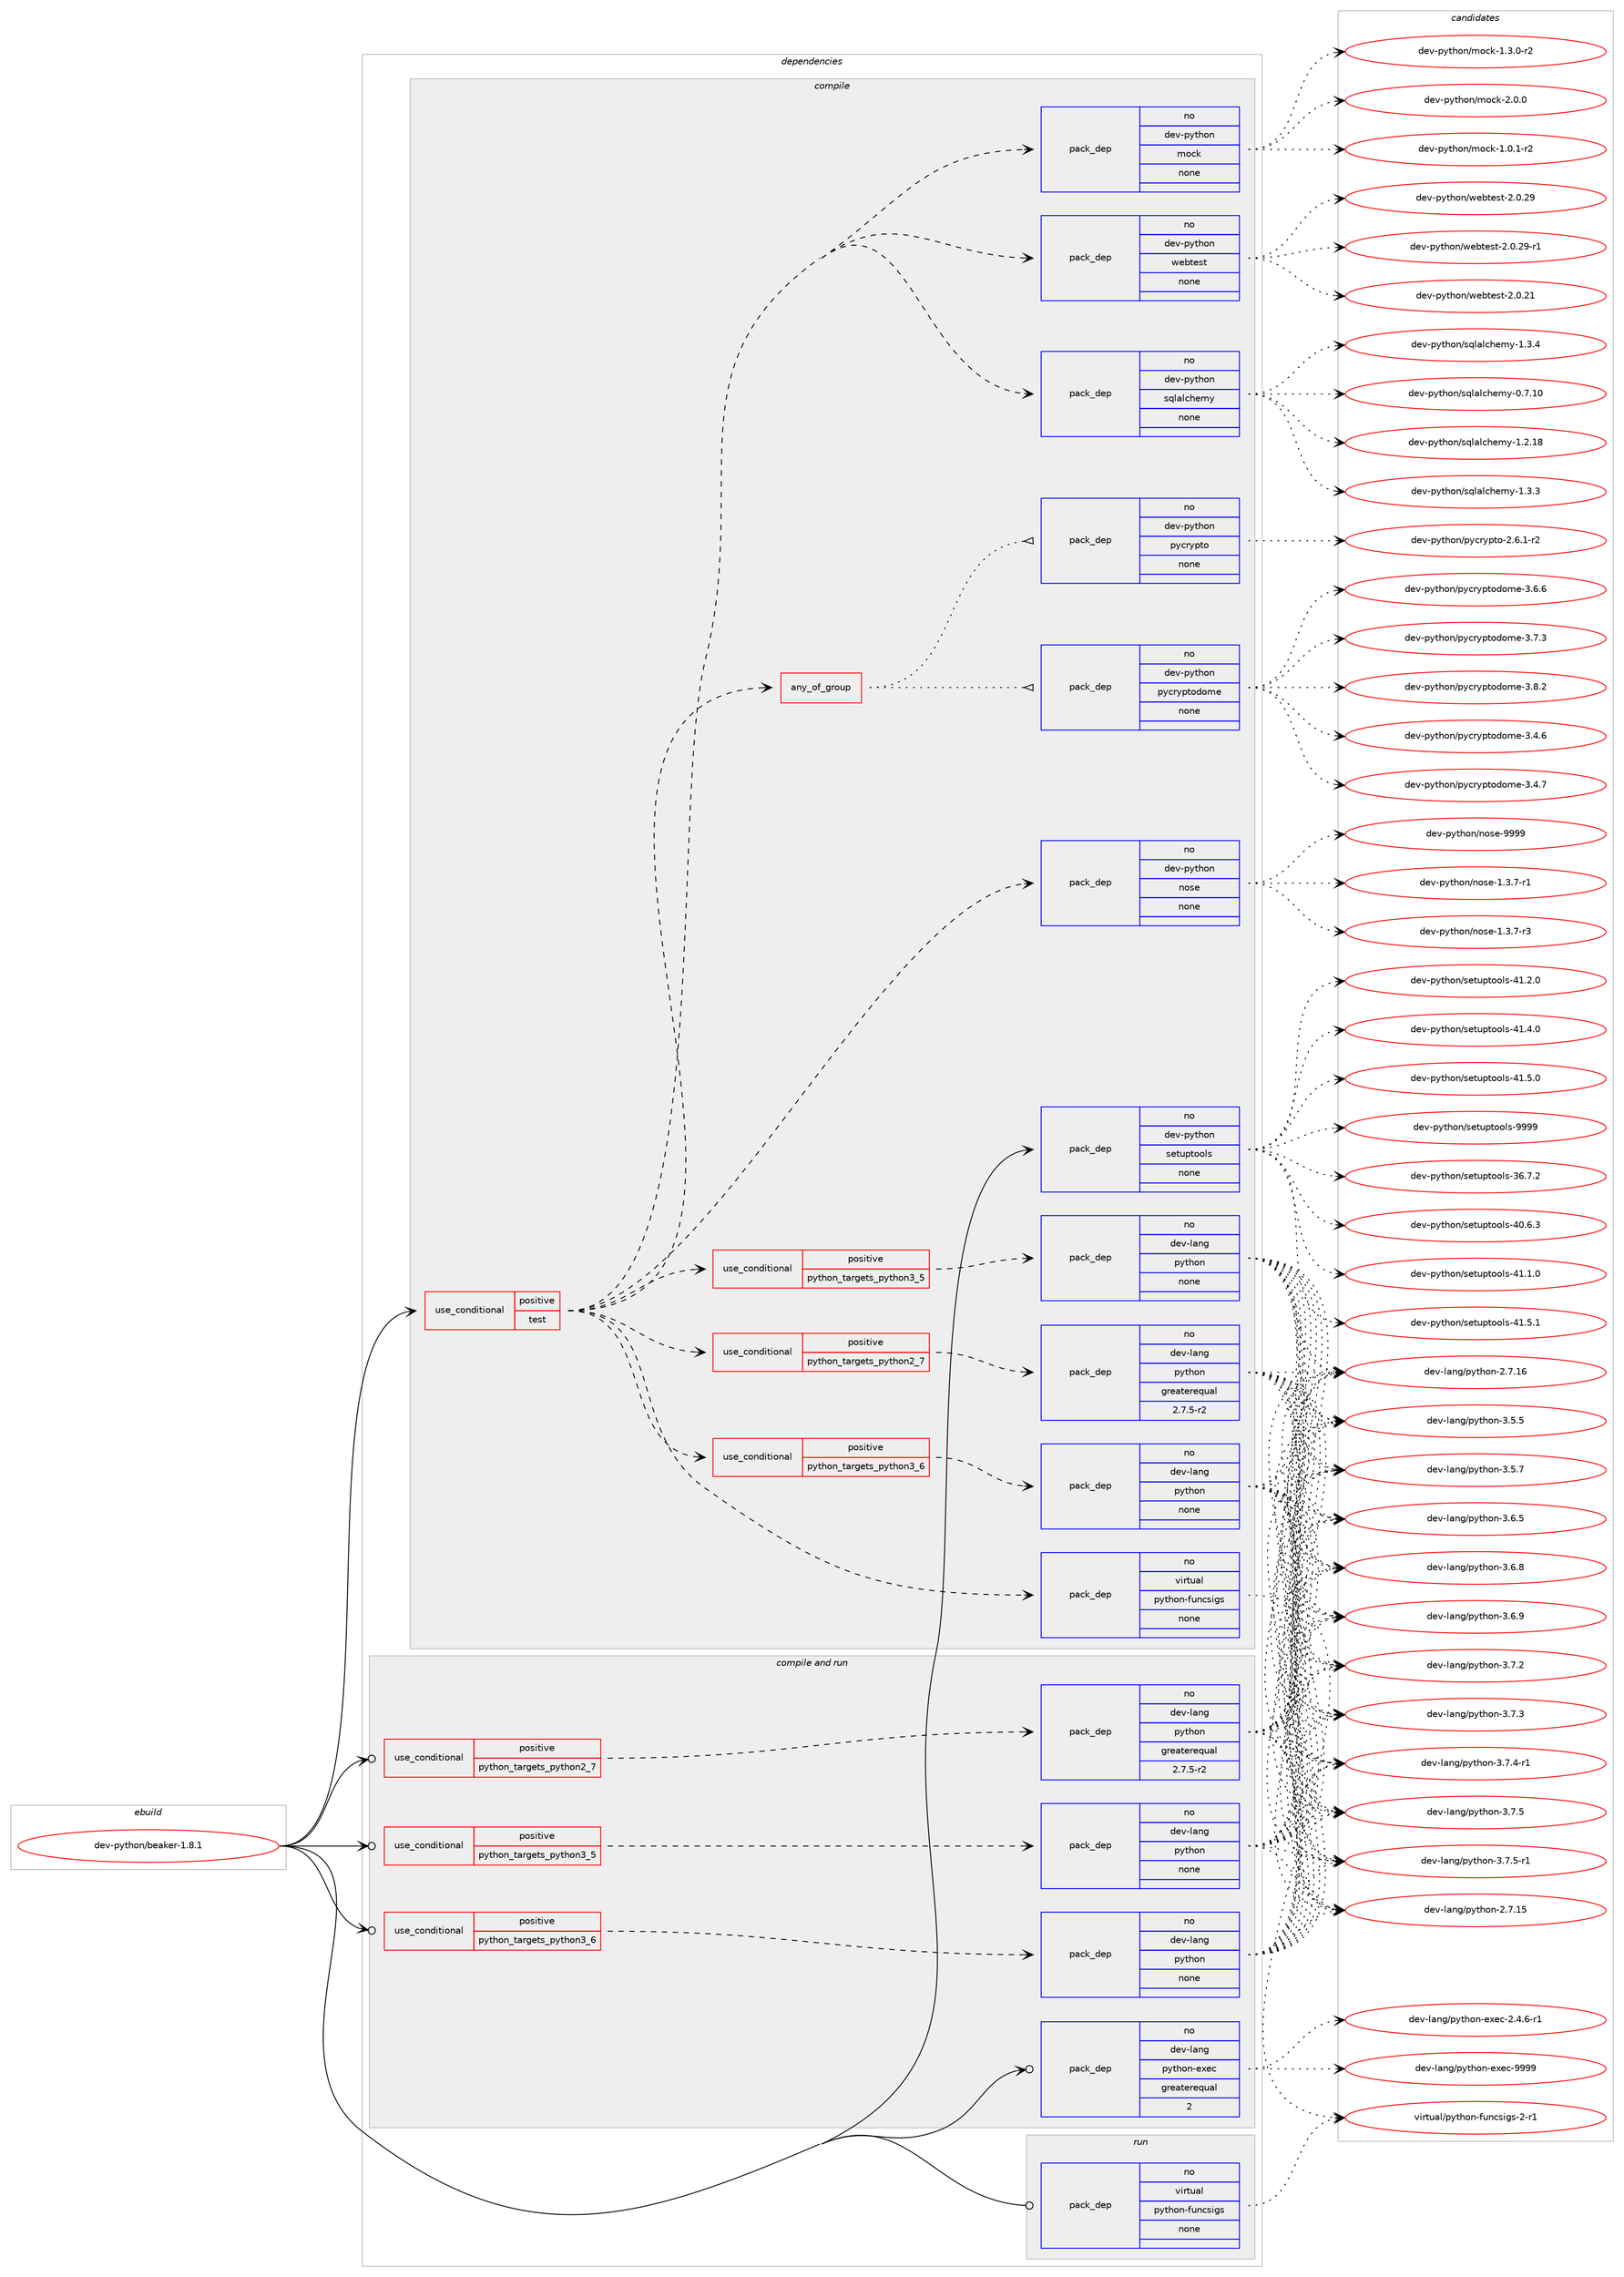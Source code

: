 digraph prolog {

# *************
# Graph options
# *************

newrank=true;
concentrate=true;
compound=true;
graph [rankdir=LR,fontname=Helvetica,fontsize=10,ranksep=1.5];#, ranksep=2.5, nodesep=0.2];
edge  [arrowhead=vee];
node  [fontname=Helvetica,fontsize=10];

# **********
# The ebuild
# **********

subgraph cluster_leftcol {
color=gray;
rank=same;
label=<<i>ebuild</i>>;
id [label="dev-python/beaker-1.8.1", color=red, width=4, href="../dev-python/beaker-1.8.1.svg"];
}

# ****************
# The dependencies
# ****************

subgraph cluster_midcol {
color=gray;
label=<<i>dependencies</i>>;
subgraph cluster_compile {
fillcolor="#eeeeee";
style=filled;
label=<<i>compile</i>>;
subgraph cond136795 {
dependency596487 [label=<<TABLE BORDER="0" CELLBORDER="1" CELLSPACING="0" CELLPADDING="4"><TR><TD ROWSPAN="3" CELLPADDING="10">use_conditional</TD></TR><TR><TD>positive</TD></TR><TR><TD>test</TD></TR></TABLE>>, shape=none, color=red];
subgraph pack447918 {
dependency596488 [label=<<TABLE BORDER="0" CELLBORDER="1" CELLSPACING="0" CELLPADDING="4" WIDTH="220"><TR><TD ROWSPAN="6" CELLPADDING="30">pack_dep</TD></TR><TR><TD WIDTH="110">no</TD></TR><TR><TD>virtual</TD></TR><TR><TD>python-funcsigs</TD></TR><TR><TD>none</TD></TR><TR><TD></TD></TR></TABLE>>, shape=none, color=blue];
}
dependency596487:e -> dependency596488:w [weight=20,style="dashed",arrowhead="vee"];
subgraph cond136796 {
dependency596489 [label=<<TABLE BORDER="0" CELLBORDER="1" CELLSPACING="0" CELLPADDING="4"><TR><TD ROWSPAN="3" CELLPADDING="10">use_conditional</TD></TR><TR><TD>positive</TD></TR><TR><TD>python_targets_python2_7</TD></TR></TABLE>>, shape=none, color=red];
subgraph pack447919 {
dependency596490 [label=<<TABLE BORDER="0" CELLBORDER="1" CELLSPACING="0" CELLPADDING="4" WIDTH="220"><TR><TD ROWSPAN="6" CELLPADDING="30">pack_dep</TD></TR><TR><TD WIDTH="110">no</TD></TR><TR><TD>dev-lang</TD></TR><TR><TD>python</TD></TR><TR><TD>greaterequal</TD></TR><TR><TD>2.7.5-r2</TD></TR></TABLE>>, shape=none, color=blue];
}
dependency596489:e -> dependency596490:w [weight=20,style="dashed",arrowhead="vee"];
}
dependency596487:e -> dependency596489:w [weight=20,style="dashed",arrowhead="vee"];
subgraph cond136797 {
dependency596491 [label=<<TABLE BORDER="0" CELLBORDER="1" CELLSPACING="0" CELLPADDING="4"><TR><TD ROWSPAN="3" CELLPADDING="10">use_conditional</TD></TR><TR><TD>positive</TD></TR><TR><TD>python_targets_python3_5</TD></TR></TABLE>>, shape=none, color=red];
subgraph pack447920 {
dependency596492 [label=<<TABLE BORDER="0" CELLBORDER="1" CELLSPACING="0" CELLPADDING="4" WIDTH="220"><TR><TD ROWSPAN="6" CELLPADDING="30">pack_dep</TD></TR><TR><TD WIDTH="110">no</TD></TR><TR><TD>dev-lang</TD></TR><TR><TD>python</TD></TR><TR><TD>none</TD></TR><TR><TD></TD></TR></TABLE>>, shape=none, color=blue];
}
dependency596491:e -> dependency596492:w [weight=20,style="dashed",arrowhead="vee"];
}
dependency596487:e -> dependency596491:w [weight=20,style="dashed",arrowhead="vee"];
subgraph cond136798 {
dependency596493 [label=<<TABLE BORDER="0" CELLBORDER="1" CELLSPACING="0" CELLPADDING="4"><TR><TD ROWSPAN="3" CELLPADDING="10">use_conditional</TD></TR><TR><TD>positive</TD></TR><TR><TD>python_targets_python3_6</TD></TR></TABLE>>, shape=none, color=red];
subgraph pack447921 {
dependency596494 [label=<<TABLE BORDER="0" CELLBORDER="1" CELLSPACING="0" CELLPADDING="4" WIDTH="220"><TR><TD ROWSPAN="6" CELLPADDING="30">pack_dep</TD></TR><TR><TD WIDTH="110">no</TD></TR><TR><TD>dev-lang</TD></TR><TR><TD>python</TD></TR><TR><TD>none</TD></TR><TR><TD></TD></TR></TABLE>>, shape=none, color=blue];
}
dependency596493:e -> dependency596494:w [weight=20,style="dashed",arrowhead="vee"];
}
dependency596487:e -> dependency596493:w [weight=20,style="dashed",arrowhead="vee"];
subgraph pack447922 {
dependency596495 [label=<<TABLE BORDER="0" CELLBORDER="1" CELLSPACING="0" CELLPADDING="4" WIDTH="220"><TR><TD ROWSPAN="6" CELLPADDING="30">pack_dep</TD></TR><TR><TD WIDTH="110">no</TD></TR><TR><TD>dev-python</TD></TR><TR><TD>mock</TD></TR><TR><TD>none</TD></TR><TR><TD></TD></TR></TABLE>>, shape=none, color=blue];
}
dependency596487:e -> dependency596495:w [weight=20,style="dashed",arrowhead="vee"];
subgraph pack447923 {
dependency596496 [label=<<TABLE BORDER="0" CELLBORDER="1" CELLSPACING="0" CELLPADDING="4" WIDTH="220"><TR><TD ROWSPAN="6" CELLPADDING="30">pack_dep</TD></TR><TR><TD WIDTH="110">no</TD></TR><TR><TD>dev-python</TD></TR><TR><TD>nose</TD></TR><TR><TD>none</TD></TR><TR><TD></TD></TR></TABLE>>, shape=none, color=blue];
}
dependency596487:e -> dependency596496:w [weight=20,style="dashed",arrowhead="vee"];
subgraph any11409 {
dependency596497 [label=<<TABLE BORDER="0" CELLBORDER="1" CELLSPACING="0" CELLPADDING="4"><TR><TD CELLPADDING="10">any_of_group</TD></TR></TABLE>>, shape=none, color=red];subgraph pack447924 {
dependency596498 [label=<<TABLE BORDER="0" CELLBORDER="1" CELLSPACING="0" CELLPADDING="4" WIDTH="220"><TR><TD ROWSPAN="6" CELLPADDING="30">pack_dep</TD></TR><TR><TD WIDTH="110">no</TD></TR><TR><TD>dev-python</TD></TR><TR><TD>pycryptodome</TD></TR><TR><TD>none</TD></TR><TR><TD></TD></TR></TABLE>>, shape=none, color=blue];
}
dependency596497:e -> dependency596498:w [weight=20,style="dotted",arrowhead="oinv"];
subgraph pack447925 {
dependency596499 [label=<<TABLE BORDER="0" CELLBORDER="1" CELLSPACING="0" CELLPADDING="4" WIDTH="220"><TR><TD ROWSPAN="6" CELLPADDING="30">pack_dep</TD></TR><TR><TD WIDTH="110">no</TD></TR><TR><TD>dev-python</TD></TR><TR><TD>pycrypto</TD></TR><TR><TD>none</TD></TR><TR><TD></TD></TR></TABLE>>, shape=none, color=blue];
}
dependency596497:e -> dependency596499:w [weight=20,style="dotted",arrowhead="oinv"];
}
dependency596487:e -> dependency596497:w [weight=20,style="dashed",arrowhead="vee"];
subgraph pack447926 {
dependency596500 [label=<<TABLE BORDER="0" CELLBORDER="1" CELLSPACING="0" CELLPADDING="4" WIDTH="220"><TR><TD ROWSPAN="6" CELLPADDING="30">pack_dep</TD></TR><TR><TD WIDTH="110">no</TD></TR><TR><TD>dev-python</TD></TR><TR><TD>sqlalchemy</TD></TR><TR><TD>none</TD></TR><TR><TD></TD></TR></TABLE>>, shape=none, color=blue];
}
dependency596487:e -> dependency596500:w [weight=20,style="dashed",arrowhead="vee"];
subgraph pack447927 {
dependency596501 [label=<<TABLE BORDER="0" CELLBORDER="1" CELLSPACING="0" CELLPADDING="4" WIDTH="220"><TR><TD ROWSPAN="6" CELLPADDING="30">pack_dep</TD></TR><TR><TD WIDTH="110">no</TD></TR><TR><TD>dev-python</TD></TR><TR><TD>webtest</TD></TR><TR><TD>none</TD></TR><TR><TD></TD></TR></TABLE>>, shape=none, color=blue];
}
dependency596487:e -> dependency596501:w [weight=20,style="dashed",arrowhead="vee"];
}
id:e -> dependency596487:w [weight=20,style="solid",arrowhead="vee"];
subgraph pack447928 {
dependency596502 [label=<<TABLE BORDER="0" CELLBORDER="1" CELLSPACING="0" CELLPADDING="4" WIDTH="220"><TR><TD ROWSPAN="6" CELLPADDING="30">pack_dep</TD></TR><TR><TD WIDTH="110">no</TD></TR><TR><TD>dev-python</TD></TR><TR><TD>setuptools</TD></TR><TR><TD>none</TD></TR><TR><TD></TD></TR></TABLE>>, shape=none, color=blue];
}
id:e -> dependency596502:w [weight=20,style="solid",arrowhead="vee"];
}
subgraph cluster_compileandrun {
fillcolor="#eeeeee";
style=filled;
label=<<i>compile and run</i>>;
subgraph cond136799 {
dependency596503 [label=<<TABLE BORDER="0" CELLBORDER="1" CELLSPACING="0" CELLPADDING="4"><TR><TD ROWSPAN="3" CELLPADDING="10">use_conditional</TD></TR><TR><TD>positive</TD></TR><TR><TD>python_targets_python2_7</TD></TR></TABLE>>, shape=none, color=red];
subgraph pack447929 {
dependency596504 [label=<<TABLE BORDER="0" CELLBORDER="1" CELLSPACING="0" CELLPADDING="4" WIDTH="220"><TR><TD ROWSPAN="6" CELLPADDING="30">pack_dep</TD></TR><TR><TD WIDTH="110">no</TD></TR><TR><TD>dev-lang</TD></TR><TR><TD>python</TD></TR><TR><TD>greaterequal</TD></TR><TR><TD>2.7.5-r2</TD></TR></TABLE>>, shape=none, color=blue];
}
dependency596503:e -> dependency596504:w [weight=20,style="dashed",arrowhead="vee"];
}
id:e -> dependency596503:w [weight=20,style="solid",arrowhead="odotvee"];
subgraph cond136800 {
dependency596505 [label=<<TABLE BORDER="0" CELLBORDER="1" CELLSPACING="0" CELLPADDING="4"><TR><TD ROWSPAN="3" CELLPADDING="10">use_conditional</TD></TR><TR><TD>positive</TD></TR><TR><TD>python_targets_python3_5</TD></TR></TABLE>>, shape=none, color=red];
subgraph pack447930 {
dependency596506 [label=<<TABLE BORDER="0" CELLBORDER="1" CELLSPACING="0" CELLPADDING="4" WIDTH="220"><TR><TD ROWSPAN="6" CELLPADDING="30">pack_dep</TD></TR><TR><TD WIDTH="110">no</TD></TR><TR><TD>dev-lang</TD></TR><TR><TD>python</TD></TR><TR><TD>none</TD></TR><TR><TD></TD></TR></TABLE>>, shape=none, color=blue];
}
dependency596505:e -> dependency596506:w [weight=20,style="dashed",arrowhead="vee"];
}
id:e -> dependency596505:w [weight=20,style="solid",arrowhead="odotvee"];
subgraph cond136801 {
dependency596507 [label=<<TABLE BORDER="0" CELLBORDER="1" CELLSPACING="0" CELLPADDING="4"><TR><TD ROWSPAN="3" CELLPADDING="10">use_conditional</TD></TR><TR><TD>positive</TD></TR><TR><TD>python_targets_python3_6</TD></TR></TABLE>>, shape=none, color=red];
subgraph pack447931 {
dependency596508 [label=<<TABLE BORDER="0" CELLBORDER="1" CELLSPACING="0" CELLPADDING="4" WIDTH="220"><TR><TD ROWSPAN="6" CELLPADDING="30">pack_dep</TD></TR><TR><TD WIDTH="110">no</TD></TR><TR><TD>dev-lang</TD></TR><TR><TD>python</TD></TR><TR><TD>none</TD></TR><TR><TD></TD></TR></TABLE>>, shape=none, color=blue];
}
dependency596507:e -> dependency596508:w [weight=20,style="dashed",arrowhead="vee"];
}
id:e -> dependency596507:w [weight=20,style="solid",arrowhead="odotvee"];
subgraph pack447932 {
dependency596509 [label=<<TABLE BORDER="0" CELLBORDER="1" CELLSPACING="0" CELLPADDING="4" WIDTH="220"><TR><TD ROWSPAN="6" CELLPADDING="30">pack_dep</TD></TR><TR><TD WIDTH="110">no</TD></TR><TR><TD>dev-lang</TD></TR><TR><TD>python-exec</TD></TR><TR><TD>greaterequal</TD></TR><TR><TD>2</TD></TR></TABLE>>, shape=none, color=blue];
}
id:e -> dependency596509:w [weight=20,style="solid",arrowhead="odotvee"];
}
subgraph cluster_run {
fillcolor="#eeeeee";
style=filled;
label=<<i>run</i>>;
subgraph pack447933 {
dependency596510 [label=<<TABLE BORDER="0" CELLBORDER="1" CELLSPACING="0" CELLPADDING="4" WIDTH="220"><TR><TD ROWSPAN="6" CELLPADDING="30">pack_dep</TD></TR><TR><TD WIDTH="110">no</TD></TR><TR><TD>virtual</TD></TR><TR><TD>python-funcsigs</TD></TR><TR><TD>none</TD></TR><TR><TD></TD></TR></TABLE>>, shape=none, color=blue];
}
id:e -> dependency596510:w [weight=20,style="solid",arrowhead="odot"];
}
}

# **************
# The candidates
# **************

subgraph cluster_choices {
rank=same;
color=gray;
label=<<i>candidates</i>>;

subgraph choice447918 {
color=black;
nodesep=1;
choice1181051141161179710847112121116104111110451021171109911510510311545504511449 [label="virtual/python-funcsigs-2-r1", color=red, width=4,href="../virtual/python-funcsigs-2-r1.svg"];
dependency596488:e -> choice1181051141161179710847112121116104111110451021171109911510510311545504511449:w [style=dotted,weight="100"];
}
subgraph choice447919 {
color=black;
nodesep=1;
choice10010111845108971101034711212111610411111045504655464953 [label="dev-lang/python-2.7.15", color=red, width=4,href="../dev-lang/python-2.7.15.svg"];
choice10010111845108971101034711212111610411111045504655464954 [label="dev-lang/python-2.7.16", color=red, width=4,href="../dev-lang/python-2.7.16.svg"];
choice100101118451089711010347112121116104111110455146534653 [label="dev-lang/python-3.5.5", color=red, width=4,href="../dev-lang/python-3.5.5.svg"];
choice100101118451089711010347112121116104111110455146534655 [label="dev-lang/python-3.5.7", color=red, width=4,href="../dev-lang/python-3.5.7.svg"];
choice100101118451089711010347112121116104111110455146544653 [label="dev-lang/python-3.6.5", color=red, width=4,href="../dev-lang/python-3.6.5.svg"];
choice100101118451089711010347112121116104111110455146544656 [label="dev-lang/python-3.6.8", color=red, width=4,href="../dev-lang/python-3.6.8.svg"];
choice100101118451089711010347112121116104111110455146544657 [label="dev-lang/python-3.6.9", color=red, width=4,href="../dev-lang/python-3.6.9.svg"];
choice100101118451089711010347112121116104111110455146554650 [label="dev-lang/python-3.7.2", color=red, width=4,href="../dev-lang/python-3.7.2.svg"];
choice100101118451089711010347112121116104111110455146554651 [label="dev-lang/python-3.7.3", color=red, width=4,href="../dev-lang/python-3.7.3.svg"];
choice1001011184510897110103471121211161041111104551465546524511449 [label="dev-lang/python-3.7.4-r1", color=red, width=4,href="../dev-lang/python-3.7.4-r1.svg"];
choice100101118451089711010347112121116104111110455146554653 [label="dev-lang/python-3.7.5", color=red, width=4,href="../dev-lang/python-3.7.5.svg"];
choice1001011184510897110103471121211161041111104551465546534511449 [label="dev-lang/python-3.7.5-r1", color=red, width=4,href="../dev-lang/python-3.7.5-r1.svg"];
dependency596490:e -> choice10010111845108971101034711212111610411111045504655464953:w [style=dotted,weight="100"];
dependency596490:e -> choice10010111845108971101034711212111610411111045504655464954:w [style=dotted,weight="100"];
dependency596490:e -> choice100101118451089711010347112121116104111110455146534653:w [style=dotted,weight="100"];
dependency596490:e -> choice100101118451089711010347112121116104111110455146534655:w [style=dotted,weight="100"];
dependency596490:e -> choice100101118451089711010347112121116104111110455146544653:w [style=dotted,weight="100"];
dependency596490:e -> choice100101118451089711010347112121116104111110455146544656:w [style=dotted,weight="100"];
dependency596490:e -> choice100101118451089711010347112121116104111110455146544657:w [style=dotted,weight="100"];
dependency596490:e -> choice100101118451089711010347112121116104111110455146554650:w [style=dotted,weight="100"];
dependency596490:e -> choice100101118451089711010347112121116104111110455146554651:w [style=dotted,weight="100"];
dependency596490:e -> choice1001011184510897110103471121211161041111104551465546524511449:w [style=dotted,weight="100"];
dependency596490:e -> choice100101118451089711010347112121116104111110455146554653:w [style=dotted,weight="100"];
dependency596490:e -> choice1001011184510897110103471121211161041111104551465546534511449:w [style=dotted,weight="100"];
}
subgraph choice447920 {
color=black;
nodesep=1;
choice10010111845108971101034711212111610411111045504655464953 [label="dev-lang/python-2.7.15", color=red, width=4,href="../dev-lang/python-2.7.15.svg"];
choice10010111845108971101034711212111610411111045504655464954 [label="dev-lang/python-2.7.16", color=red, width=4,href="../dev-lang/python-2.7.16.svg"];
choice100101118451089711010347112121116104111110455146534653 [label="dev-lang/python-3.5.5", color=red, width=4,href="../dev-lang/python-3.5.5.svg"];
choice100101118451089711010347112121116104111110455146534655 [label="dev-lang/python-3.5.7", color=red, width=4,href="../dev-lang/python-3.5.7.svg"];
choice100101118451089711010347112121116104111110455146544653 [label="dev-lang/python-3.6.5", color=red, width=4,href="../dev-lang/python-3.6.5.svg"];
choice100101118451089711010347112121116104111110455146544656 [label="dev-lang/python-3.6.8", color=red, width=4,href="../dev-lang/python-3.6.8.svg"];
choice100101118451089711010347112121116104111110455146544657 [label="dev-lang/python-3.6.9", color=red, width=4,href="../dev-lang/python-3.6.9.svg"];
choice100101118451089711010347112121116104111110455146554650 [label="dev-lang/python-3.7.2", color=red, width=4,href="../dev-lang/python-3.7.2.svg"];
choice100101118451089711010347112121116104111110455146554651 [label="dev-lang/python-3.7.3", color=red, width=4,href="../dev-lang/python-3.7.3.svg"];
choice1001011184510897110103471121211161041111104551465546524511449 [label="dev-lang/python-3.7.4-r1", color=red, width=4,href="../dev-lang/python-3.7.4-r1.svg"];
choice100101118451089711010347112121116104111110455146554653 [label="dev-lang/python-3.7.5", color=red, width=4,href="../dev-lang/python-3.7.5.svg"];
choice1001011184510897110103471121211161041111104551465546534511449 [label="dev-lang/python-3.7.5-r1", color=red, width=4,href="../dev-lang/python-3.7.5-r1.svg"];
dependency596492:e -> choice10010111845108971101034711212111610411111045504655464953:w [style=dotted,weight="100"];
dependency596492:e -> choice10010111845108971101034711212111610411111045504655464954:w [style=dotted,weight="100"];
dependency596492:e -> choice100101118451089711010347112121116104111110455146534653:w [style=dotted,weight="100"];
dependency596492:e -> choice100101118451089711010347112121116104111110455146534655:w [style=dotted,weight="100"];
dependency596492:e -> choice100101118451089711010347112121116104111110455146544653:w [style=dotted,weight="100"];
dependency596492:e -> choice100101118451089711010347112121116104111110455146544656:w [style=dotted,weight="100"];
dependency596492:e -> choice100101118451089711010347112121116104111110455146544657:w [style=dotted,weight="100"];
dependency596492:e -> choice100101118451089711010347112121116104111110455146554650:w [style=dotted,weight="100"];
dependency596492:e -> choice100101118451089711010347112121116104111110455146554651:w [style=dotted,weight="100"];
dependency596492:e -> choice1001011184510897110103471121211161041111104551465546524511449:w [style=dotted,weight="100"];
dependency596492:e -> choice100101118451089711010347112121116104111110455146554653:w [style=dotted,weight="100"];
dependency596492:e -> choice1001011184510897110103471121211161041111104551465546534511449:w [style=dotted,weight="100"];
}
subgraph choice447921 {
color=black;
nodesep=1;
choice10010111845108971101034711212111610411111045504655464953 [label="dev-lang/python-2.7.15", color=red, width=4,href="../dev-lang/python-2.7.15.svg"];
choice10010111845108971101034711212111610411111045504655464954 [label="dev-lang/python-2.7.16", color=red, width=4,href="../dev-lang/python-2.7.16.svg"];
choice100101118451089711010347112121116104111110455146534653 [label="dev-lang/python-3.5.5", color=red, width=4,href="../dev-lang/python-3.5.5.svg"];
choice100101118451089711010347112121116104111110455146534655 [label="dev-lang/python-3.5.7", color=red, width=4,href="../dev-lang/python-3.5.7.svg"];
choice100101118451089711010347112121116104111110455146544653 [label="dev-lang/python-3.6.5", color=red, width=4,href="../dev-lang/python-3.6.5.svg"];
choice100101118451089711010347112121116104111110455146544656 [label="dev-lang/python-3.6.8", color=red, width=4,href="../dev-lang/python-3.6.8.svg"];
choice100101118451089711010347112121116104111110455146544657 [label="dev-lang/python-3.6.9", color=red, width=4,href="../dev-lang/python-3.6.9.svg"];
choice100101118451089711010347112121116104111110455146554650 [label="dev-lang/python-3.7.2", color=red, width=4,href="../dev-lang/python-3.7.2.svg"];
choice100101118451089711010347112121116104111110455146554651 [label="dev-lang/python-3.7.3", color=red, width=4,href="../dev-lang/python-3.7.3.svg"];
choice1001011184510897110103471121211161041111104551465546524511449 [label="dev-lang/python-3.7.4-r1", color=red, width=4,href="../dev-lang/python-3.7.4-r1.svg"];
choice100101118451089711010347112121116104111110455146554653 [label="dev-lang/python-3.7.5", color=red, width=4,href="../dev-lang/python-3.7.5.svg"];
choice1001011184510897110103471121211161041111104551465546534511449 [label="dev-lang/python-3.7.5-r1", color=red, width=4,href="../dev-lang/python-3.7.5-r1.svg"];
dependency596494:e -> choice10010111845108971101034711212111610411111045504655464953:w [style=dotted,weight="100"];
dependency596494:e -> choice10010111845108971101034711212111610411111045504655464954:w [style=dotted,weight="100"];
dependency596494:e -> choice100101118451089711010347112121116104111110455146534653:w [style=dotted,weight="100"];
dependency596494:e -> choice100101118451089711010347112121116104111110455146534655:w [style=dotted,weight="100"];
dependency596494:e -> choice100101118451089711010347112121116104111110455146544653:w [style=dotted,weight="100"];
dependency596494:e -> choice100101118451089711010347112121116104111110455146544656:w [style=dotted,weight="100"];
dependency596494:e -> choice100101118451089711010347112121116104111110455146544657:w [style=dotted,weight="100"];
dependency596494:e -> choice100101118451089711010347112121116104111110455146554650:w [style=dotted,weight="100"];
dependency596494:e -> choice100101118451089711010347112121116104111110455146554651:w [style=dotted,weight="100"];
dependency596494:e -> choice1001011184510897110103471121211161041111104551465546524511449:w [style=dotted,weight="100"];
dependency596494:e -> choice100101118451089711010347112121116104111110455146554653:w [style=dotted,weight="100"];
dependency596494:e -> choice1001011184510897110103471121211161041111104551465546534511449:w [style=dotted,weight="100"];
}
subgraph choice447922 {
color=black;
nodesep=1;
choice1001011184511212111610411111047109111991074549464846494511450 [label="dev-python/mock-1.0.1-r2", color=red, width=4,href="../dev-python/mock-1.0.1-r2.svg"];
choice1001011184511212111610411111047109111991074549465146484511450 [label="dev-python/mock-1.3.0-r2", color=red, width=4,href="../dev-python/mock-1.3.0-r2.svg"];
choice100101118451121211161041111104710911199107455046484648 [label="dev-python/mock-2.0.0", color=red, width=4,href="../dev-python/mock-2.0.0.svg"];
dependency596495:e -> choice1001011184511212111610411111047109111991074549464846494511450:w [style=dotted,weight="100"];
dependency596495:e -> choice1001011184511212111610411111047109111991074549465146484511450:w [style=dotted,weight="100"];
dependency596495:e -> choice100101118451121211161041111104710911199107455046484648:w [style=dotted,weight="100"];
}
subgraph choice447923 {
color=black;
nodesep=1;
choice10010111845112121116104111110471101111151014549465146554511449 [label="dev-python/nose-1.3.7-r1", color=red, width=4,href="../dev-python/nose-1.3.7-r1.svg"];
choice10010111845112121116104111110471101111151014549465146554511451 [label="dev-python/nose-1.3.7-r3", color=red, width=4,href="../dev-python/nose-1.3.7-r3.svg"];
choice10010111845112121116104111110471101111151014557575757 [label="dev-python/nose-9999", color=red, width=4,href="../dev-python/nose-9999.svg"];
dependency596496:e -> choice10010111845112121116104111110471101111151014549465146554511449:w [style=dotted,weight="100"];
dependency596496:e -> choice10010111845112121116104111110471101111151014549465146554511451:w [style=dotted,weight="100"];
dependency596496:e -> choice10010111845112121116104111110471101111151014557575757:w [style=dotted,weight="100"];
}
subgraph choice447924 {
color=black;
nodesep=1;
choice100101118451121211161041111104711212199114121112116111100111109101455146524654 [label="dev-python/pycryptodome-3.4.6", color=red, width=4,href="../dev-python/pycryptodome-3.4.6.svg"];
choice100101118451121211161041111104711212199114121112116111100111109101455146524655 [label="dev-python/pycryptodome-3.4.7", color=red, width=4,href="../dev-python/pycryptodome-3.4.7.svg"];
choice100101118451121211161041111104711212199114121112116111100111109101455146544654 [label="dev-python/pycryptodome-3.6.6", color=red, width=4,href="../dev-python/pycryptodome-3.6.6.svg"];
choice100101118451121211161041111104711212199114121112116111100111109101455146554651 [label="dev-python/pycryptodome-3.7.3", color=red, width=4,href="../dev-python/pycryptodome-3.7.3.svg"];
choice100101118451121211161041111104711212199114121112116111100111109101455146564650 [label="dev-python/pycryptodome-3.8.2", color=red, width=4,href="../dev-python/pycryptodome-3.8.2.svg"];
dependency596498:e -> choice100101118451121211161041111104711212199114121112116111100111109101455146524654:w [style=dotted,weight="100"];
dependency596498:e -> choice100101118451121211161041111104711212199114121112116111100111109101455146524655:w [style=dotted,weight="100"];
dependency596498:e -> choice100101118451121211161041111104711212199114121112116111100111109101455146544654:w [style=dotted,weight="100"];
dependency596498:e -> choice100101118451121211161041111104711212199114121112116111100111109101455146554651:w [style=dotted,weight="100"];
dependency596498:e -> choice100101118451121211161041111104711212199114121112116111100111109101455146564650:w [style=dotted,weight="100"];
}
subgraph choice447925 {
color=black;
nodesep=1;
choice1001011184511212111610411111047112121991141211121161114550465446494511450 [label="dev-python/pycrypto-2.6.1-r2", color=red, width=4,href="../dev-python/pycrypto-2.6.1-r2.svg"];
dependency596499:e -> choice1001011184511212111610411111047112121991141211121161114550465446494511450:w [style=dotted,weight="100"];
}
subgraph choice447926 {
color=black;
nodesep=1;
choice1001011184511212111610411111047115113108971089910410110912145484655464948 [label="dev-python/sqlalchemy-0.7.10", color=red, width=4,href="../dev-python/sqlalchemy-0.7.10.svg"];
choice1001011184511212111610411111047115113108971089910410110912145494650464956 [label="dev-python/sqlalchemy-1.2.18", color=red, width=4,href="../dev-python/sqlalchemy-1.2.18.svg"];
choice10010111845112121116104111110471151131089710899104101109121454946514651 [label="dev-python/sqlalchemy-1.3.3", color=red, width=4,href="../dev-python/sqlalchemy-1.3.3.svg"];
choice10010111845112121116104111110471151131089710899104101109121454946514652 [label="dev-python/sqlalchemy-1.3.4", color=red, width=4,href="../dev-python/sqlalchemy-1.3.4.svg"];
dependency596500:e -> choice1001011184511212111610411111047115113108971089910410110912145484655464948:w [style=dotted,weight="100"];
dependency596500:e -> choice1001011184511212111610411111047115113108971089910410110912145494650464956:w [style=dotted,weight="100"];
dependency596500:e -> choice10010111845112121116104111110471151131089710899104101109121454946514651:w [style=dotted,weight="100"];
dependency596500:e -> choice10010111845112121116104111110471151131089710899104101109121454946514652:w [style=dotted,weight="100"];
}
subgraph choice447927 {
color=black;
nodesep=1;
choice10010111845112121116104111110471191019811610111511645504648465049 [label="dev-python/webtest-2.0.21", color=red, width=4,href="../dev-python/webtest-2.0.21.svg"];
choice10010111845112121116104111110471191019811610111511645504648465057 [label="dev-python/webtest-2.0.29", color=red, width=4,href="../dev-python/webtest-2.0.29.svg"];
choice100101118451121211161041111104711910198116101115116455046484650574511449 [label="dev-python/webtest-2.0.29-r1", color=red, width=4,href="../dev-python/webtest-2.0.29-r1.svg"];
dependency596501:e -> choice10010111845112121116104111110471191019811610111511645504648465049:w [style=dotted,weight="100"];
dependency596501:e -> choice10010111845112121116104111110471191019811610111511645504648465057:w [style=dotted,weight="100"];
dependency596501:e -> choice100101118451121211161041111104711910198116101115116455046484650574511449:w [style=dotted,weight="100"];
}
subgraph choice447928 {
color=black;
nodesep=1;
choice100101118451121211161041111104711510111611711211611111110811545515446554650 [label="dev-python/setuptools-36.7.2", color=red, width=4,href="../dev-python/setuptools-36.7.2.svg"];
choice100101118451121211161041111104711510111611711211611111110811545524846544651 [label="dev-python/setuptools-40.6.3", color=red, width=4,href="../dev-python/setuptools-40.6.3.svg"];
choice100101118451121211161041111104711510111611711211611111110811545524946494648 [label="dev-python/setuptools-41.1.0", color=red, width=4,href="../dev-python/setuptools-41.1.0.svg"];
choice100101118451121211161041111104711510111611711211611111110811545524946504648 [label="dev-python/setuptools-41.2.0", color=red, width=4,href="../dev-python/setuptools-41.2.0.svg"];
choice100101118451121211161041111104711510111611711211611111110811545524946524648 [label="dev-python/setuptools-41.4.0", color=red, width=4,href="../dev-python/setuptools-41.4.0.svg"];
choice100101118451121211161041111104711510111611711211611111110811545524946534648 [label="dev-python/setuptools-41.5.0", color=red, width=4,href="../dev-python/setuptools-41.5.0.svg"];
choice100101118451121211161041111104711510111611711211611111110811545524946534649 [label="dev-python/setuptools-41.5.1", color=red, width=4,href="../dev-python/setuptools-41.5.1.svg"];
choice10010111845112121116104111110471151011161171121161111111081154557575757 [label="dev-python/setuptools-9999", color=red, width=4,href="../dev-python/setuptools-9999.svg"];
dependency596502:e -> choice100101118451121211161041111104711510111611711211611111110811545515446554650:w [style=dotted,weight="100"];
dependency596502:e -> choice100101118451121211161041111104711510111611711211611111110811545524846544651:w [style=dotted,weight="100"];
dependency596502:e -> choice100101118451121211161041111104711510111611711211611111110811545524946494648:w [style=dotted,weight="100"];
dependency596502:e -> choice100101118451121211161041111104711510111611711211611111110811545524946504648:w [style=dotted,weight="100"];
dependency596502:e -> choice100101118451121211161041111104711510111611711211611111110811545524946524648:w [style=dotted,weight="100"];
dependency596502:e -> choice100101118451121211161041111104711510111611711211611111110811545524946534648:w [style=dotted,weight="100"];
dependency596502:e -> choice100101118451121211161041111104711510111611711211611111110811545524946534649:w [style=dotted,weight="100"];
dependency596502:e -> choice10010111845112121116104111110471151011161171121161111111081154557575757:w [style=dotted,weight="100"];
}
subgraph choice447929 {
color=black;
nodesep=1;
choice10010111845108971101034711212111610411111045504655464953 [label="dev-lang/python-2.7.15", color=red, width=4,href="../dev-lang/python-2.7.15.svg"];
choice10010111845108971101034711212111610411111045504655464954 [label="dev-lang/python-2.7.16", color=red, width=4,href="../dev-lang/python-2.7.16.svg"];
choice100101118451089711010347112121116104111110455146534653 [label="dev-lang/python-3.5.5", color=red, width=4,href="../dev-lang/python-3.5.5.svg"];
choice100101118451089711010347112121116104111110455146534655 [label="dev-lang/python-3.5.7", color=red, width=4,href="../dev-lang/python-3.5.7.svg"];
choice100101118451089711010347112121116104111110455146544653 [label="dev-lang/python-3.6.5", color=red, width=4,href="../dev-lang/python-3.6.5.svg"];
choice100101118451089711010347112121116104111110455146544656 [label="dev-lang/python-3.6.8", color=red, width=4,href="../dev-lang/python-3.6.8.svg"];
choice100101118451089711010347112121116104111110455146544657 [label="dev-lang/python-3.6.9", color=red, width=4,href="../dev-lang/python-3.6.9.svg"];
choice100101118451089711010347112121116104111110455146554650 [label="dev-lang/python-3.7.2", color=red, width=4,href="../dev-lang/python-3.7.2.svg"];
choice100101118451089711010347112121116104111110455146554651 [label="dev-lang/python-3.7.3", color=red, width=4,href="../dev-lang/python-3.7.3.svg"];
choice1001011184510897110103471121211161041111104551465546524511449 [label="dev-lang/python-3.7.4-r1", color=red, width=4,href="../dev-lang/python-3.7.4-r1.svg"];
choice100101118451089711010347112121116104111110455146554653 [label="dev-lang/python-3.7.5", color=red, width=4,href="../dev-lang/python-3.7.5.svg"];
choice1001011184510897110103471121211161041111104551465546534511449 [label="dev-lang/python-3.7.5-r1", color=red, width=4,href="../dev-lang/python-3.7.5-r1.svg"];
dependency596504:e -> choice10010111845108971101034711212111610411111045504655464953:w [style=dotted,weight="100"];
dependency596504:e -> choice10010111845108971101034711212111610411111045504655464954:w [style=dotted,weight="100"];
dependency596504:e -> choice100101118451089711010347112121116104111110455146534653:w [style=dotted,weight="100"];
dependency596504:e -> choice100101118451089711010347112121116104111110455146534655:w [style=dotted,weight="100"];
dependency596504:e -> choice100101118451089711010347112121116104111110455146544653:w [style=dotted,weight="100"];
dependency596504:e -> choice100101118451089711010347112121116104111110455146544656:w [style=dotted,weight="100"];
dependency596504:e -> choice100101118451089711010347112121116104111110455146544657:w [style=dotted,weight="100"];
dependency596504:e -> choice100101118451089711010347112121116104111110455146554650:w [style=dotted,weight="100"];
dependency596504:e -> choice100101118451089711010347112121116104111110455146554651:w [style=dotted,weight="100"];
dependency596504:e -> choice1001011184510897110103471121211161041111104551465546524511449:w [style=dotted,weight="100"];
dependency596504:e -> choice100101118451089711010347112121116104111110455146554653:w [style=dotted,weight="100"];
dependency596504:e -> choice1001011184510897110103471121211161041111104551465546534511449:w [style=dotted,weight="100"];
}
subgraph choice447930 {
color=black;
nodesep=1;
choice10010111845108971101034711212111610411111045504655464953 [label="dev-lang/python-2.7.15", color=red, width=4,href="../dev-lang/python-2.7.15.svg"];
choice10010111845108971101034711212111610411111045504655464954 [label="dev-lang/python-2.7.16", color=red, width=4,href="../dev-lang/python-2.7.16.svg"];
choice100101118451089711010347112121116104111110455146534653 [label="dev-lang/python-3.5.5", color=red, width=4,href="../dev-lang/python-3.5.5.svg"];
choice100101118451089711010347112121116104111110455146534655 [label="dev-lang/python-3.5.7", color=red, width=4,href="../dev-lang/python-3.5.7.svg"];
choice100101118451089711010347112121116104111110455146544653 [label="dev-lang/python-3.6.5", color=red, width=4,href="../dev-lang/python-3.6.5.svg"];
choice100101118451089711010347112121116104111110455146544656 [label="dev-lang/python-3.6.8", color=red, width=4,href="../dev-lang/python-3.6.8.svg"];
choice100101118451089711010347112121116104111110455146544657 [label="dev-lang/python-3.6.9", color=red, width=4,href="../dev-lang/python-3.6.9.svg"];
choice100101118451089711010347112121116104111110455146554650 [label="dev-lang/python-3.7.2", color=red, width=4,href="../dev-lang/python-3.7.2.svg"];
choice100101118451089711010347112121116104111110455146554651 [label="dev-lang/python-3.7.3", color=red, width=4,href="../dev-lang/python-3.7.3.svg"];
choice1001011184510897110103471121211161041111104551465546524511449 [label="dev-lang/python-3.7.4-r1", color=red, width=4,href="../dev-lang/python-3.7.4-r1.svg"];
choice100101118451089711010347112121116104111110455146554653 [label="dev-lang/python-3.7.5", color=red, width=4,href="../dev-lang/python-3.7.5.svg"];
choice1001011184510897110103471121211161041111104551465546534511449 [label="dev-lang/python-3.7.5-r1", color=red, width=4,href="../dev-lang/python-3.7.5-r1.svg"];
dependency596506:e -> choice10010111845108971101034711212111610411111045504655464953:w [style=dotted,weight="100"];
dependency596506:e -> choice10010111845108971101034711212111610411111045504655464954:w [style=dotted,weight="100"];
dependency596506:e -> choice100101118451089711010347112121116104111110455146534653:w [style=dotted,weight="100"];
dependency596506:e -> choice100101118451089711010347112121116104111110455146534655:w [style=dotted,weight="100"];
dependency596506:e -> choice100101118451089711010347112121116104111110455146544653:w [style=dotted,weight="100"];
dependency596506:e -> choice100101118451089711010347112121116104111110455146544656:w [style=dotted,weight="100"];
dependency596506:e -> choice100101118451089711010347112121116104111110455146544657:w [style=dotted,weight="100"];
dependency596506:e -> choice100101118451089711010347112121116104111110455146554650:w [style=dotted,weight="100"];
dependency596506:e -> choice100101118451089711010347112121116104111110455146554651:w [style=dotted,weight="100"];
dependency596506:e -> choice1001011184510897110103471121211161041111104551465546524511449:w [style=dotted,weight="100"];
dependency596506:e -> choice100101118451089711010347112121116104111110455146554653:w [style=dotted,weight="100"];
dependency596506:e -> choice1001011184510897110103471121211161041111104551465546534511449:w [style=dotted,weight="100"];
}
subgraph choice447931 {
color=black;
nodesep=1;
choice10010111845108971101034711212111610411111045504655464953 [label="dev-lang/python-2.7.15", color=red, width=4,href="../dev-lang/python-2.7.15.svg"];
choice10010111845108971101034711212111610411111045504655464954 [label="dev-lang/python-2.7.16", color=red, width=4,href="../dev-lang/python-2.7.16.svg"];
choice100101118451089711010347112121116104111110455146534653 [label="dev-lang/python-3.5.5", color=red, width=4,href="../dev-lang/python-3.5.5.svg"];
choice100101118451089711010347112121116104111110455146534655 [label="dev-lang/python-3.5.7", color=red, width=4,href="../dev-lang/python-3.5.7.svg"];
choice100101118451089711010347112121116104111110455146544653 [label="dev-lang/python-3.6.5", color=red, width=4,href="../dev-lang/python-3.6.5.svg"];
choice100101118451089711010347112121116104111110455146544656 [label="dev-lang/python-3.6.8", color=red, width=4,href="../dev-lang/python-3.6.8.svg"];
choice100101118451089711010347112121116104111110455146544657 [label="dev-lang/python-3.6.9", color=red, width=4,href="../dev-lang/python-3.6.9.svg"];
choice100101118451089711010347112121116104111110455146554650 [label="dev-lang/python-3.7.2", color=red, width=4,href="../dev-lang/python-3.7.2.svg"];
choice100101118451089711010347112121116104111110455146554651 [label="dev-lang/python-3.7.3", color=red, width=4,href="../dev-lang/python-3.7.3.svg"];
choice1001011184510897110103471121211161041111104551465546524511449 [label="dev-lang/python-3.7.4-r1", color=red, width=4,href="../dev-lang/python-3.7.4-r1.svg"];
choice100101118451089711010347112121116104111110455146554653 [label="dev-lang/python-3.7.5", color=red, width=4,href="../dev-lang/python-3.7.5.svg"];
choice1001011184510897110103471121211161041111104551465546534511449 [label="dev-lang/python-3.7.5-r1", color=red, width=4,href="../dev-lang/python-3.7.5-r1.svg"];
dependency596508:e -> choice10010111845108971101034711212111610411111045504655464953:w [style=dotted,weight="100"];
dependency596508:e -> choice10010111845108971101034711212111610411111045504655464954:w [style=dotted,weight="100"];
dependency596508:e -> choice100101118451089711010347112121116104111110455146534653:w [style=dotted,weight="100"];
dependency596508:e -> choice100101118451089711010347112121116104111110455146534655:w [style=dotted,weight="100"];
dependency596508:e -> choice100101118451089711010347112121116104111110455146544653:w [style=dotted,weight="100"];
dependency596508:e -> choice100101118451089711010347112121116104111110455146544656:w [style=dotted,weight="100"];
dependency596508:e -> choice100101118451089711010347112121116104111110455146544657:w [style=dotted,weight="100"];
dependency596508:e -> choice100101118451089711010347112121116104111110455146554650:w [style=dotted,weight="100"];
dependency596508:e -> choice100101118451089711010347112121116104111110455146554651:w [style=dotted,weight="100"];
dependency596508:e -> choice1001011184510897110103471121211161041111104551465546524511449:w [style=dotted,weight="100"];
dependency596508:e -> choice100101118451089711010347112121116104111110455146554653:w [style=dotted,weight="100"];
dependency596508:e -> choice1001011184510897110103471121211161041111104551465546534511449:w [style=dotted,weight="100"];
}
subgraph choice447932 {
color=black;
nodesep=1;
choice10010111845108971101034711212111610411111045101120101994550465246544511449 [label="dev-lang/python-exec-2.4.6-r1", color=red, width=4,href="../dev-lang/python-exec-2.4.6-r1.svg"];
choice10010111845108971101034711212111610411111045101120101994557575757 [label="dev-lang/python-exec-9999", color=red, width=4,href="../dev-lang/python-exec-9999.svg"];
dependency596509:e -> choice10010111845108971101034711212111610411111045101120101994550465246544511449:w [style=dotted,weight="100"];
dependency596509:e -> choice10010111845108971101034711212111610411111045101120101994557575757:w [style=dotted,weight="100"];
}
subgraph choice447933 {
color=black;
nodesep=1;
choice1181051141161179710847112121116104111110451021171109911510510311545504511449 [label="virtual/python-funcsigs-2-r1", color=red, width=4,href="../virtual/python-funcsigs-2-r1.svg"];
dependency596510:e -> choice1181051141161179710847112121116104111110451021171109911510510311545504511449:w [style=dotted,weight="100"];
}
}

}
